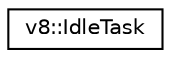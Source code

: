 digraph "Graphical Class Hierarchy"
{
  edge [fontname="Helvetica",fontsize="10",labelfontname="Helvetica",labelfontsize="10"];
  node [fontname="Helvetica",fontsize="10",shape=record];
  rankdir="LR";
  Node1 [label="v8::IdleTask",height=0.2,width=0.4,color="black", fillcolor="white", style="filled",URL="$classv8_1_1IdleTask.html"];
}
